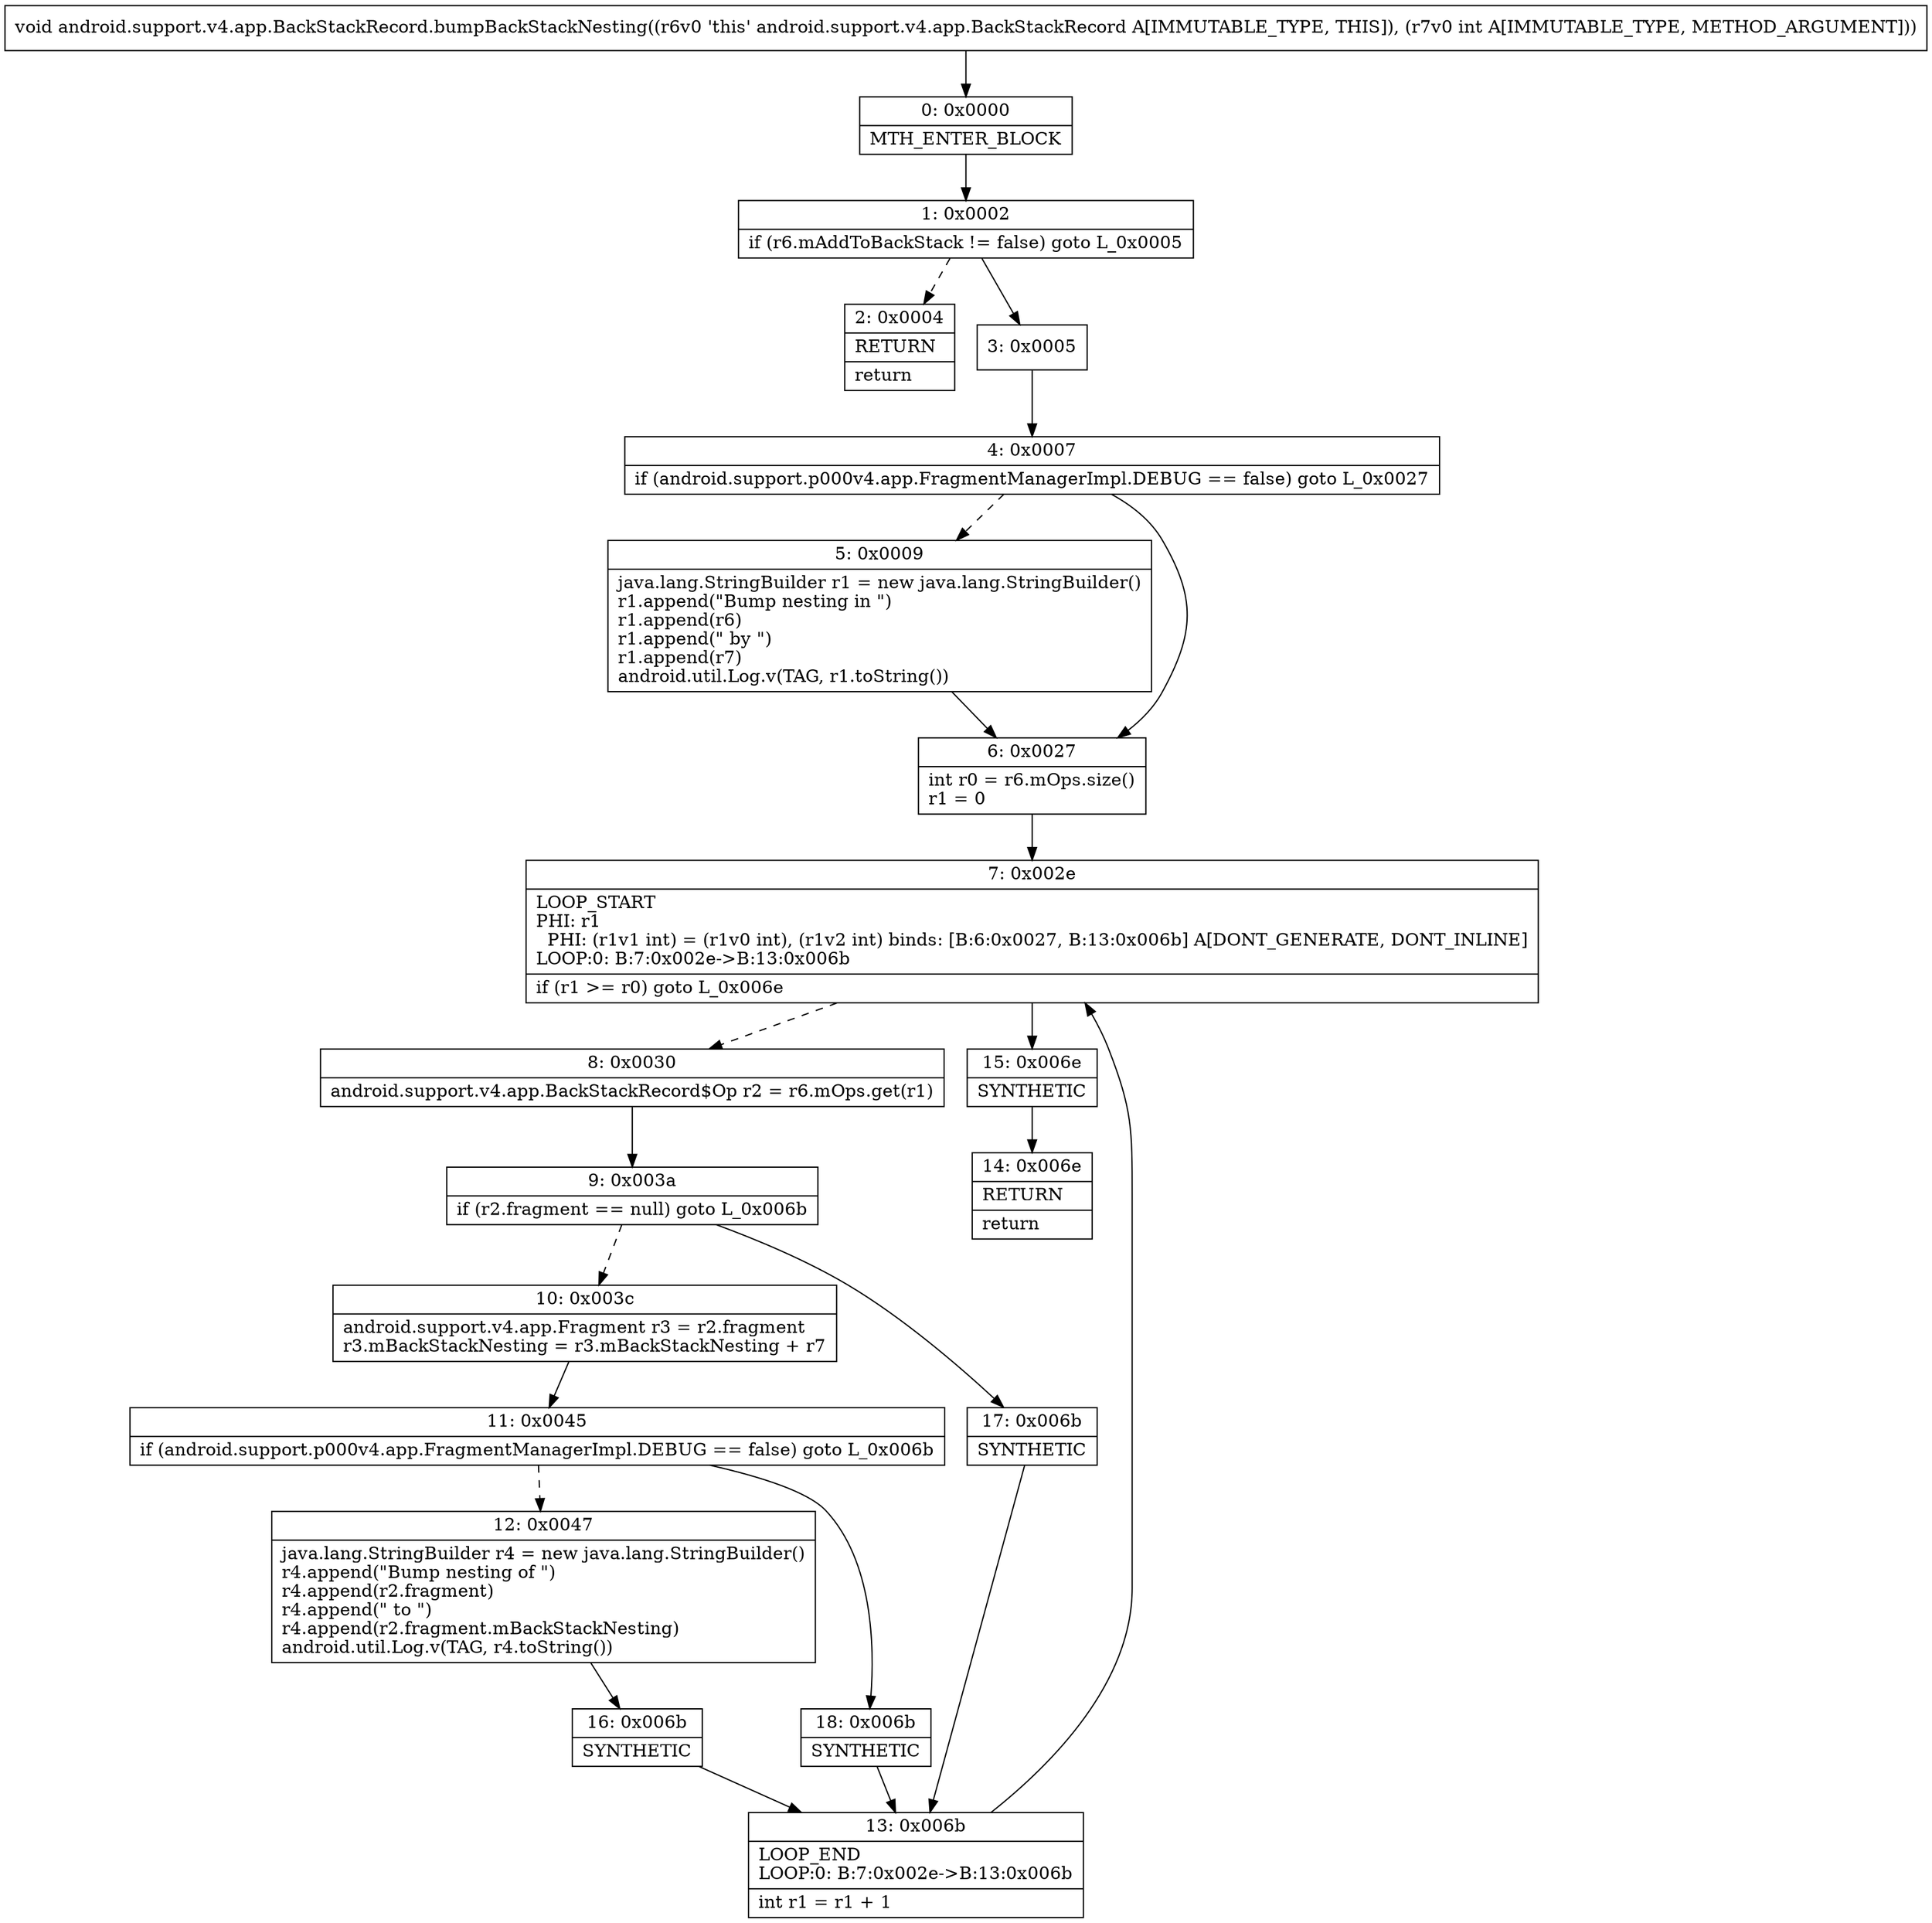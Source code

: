 digraph "CFG forandroid.support.v4.app.BackStackRecord.bumpBackStackNesting(I)V" {
Node_0 [shape=record,label="{0\:\ 0x0000|MTH_ENTER_BLOCK\l}"];
Node_1 [shape=record,label="{1\:\ 0x0002|if (r6.mAddToBackStack != false) goto L_0x0005\l}"];
Node_2 [shape=record,label="{2\:\ 0x0004|RETURN\l|return\l}"];
Node_3 [shape=record,label="{3\:\ 0x0005}"];
Node_4 [shape=record,label="{4\:\ 0x0007|if (android.support.p000v4.app.FragmentManagerImpl.DEBUG == false) goto L_0x0027\l}"];
Node_5 [shape=record,label="{5\:\ 0x0009|java.lang.StringBuilder r1 = new java.lang.StringBuilder()\lr1.append(\"Bump nesting in \")\lr1.append(r6)\lr1.append(\" by \")\lr1.append(r7)\landroid.util.Log.v(TAG, r1.toString())\l}"];
Node_6 [shape=record,label="{6\:\ 0x0027|int r0 = r6.mOps.size()\lr1 = 0\l}"];
Node_7 [shape=record,label="{7\:\ 0x002e|LOOP_START\lPHI: r1 \l  PHI: (r1v1 int) = (r1v0 int), (r1v2 int) binds: [B:6:0x0027, B:13:0x006b] A[DONT_GENERATE, DONT_INLINE]\lLOOP:0: B:7:0x002e\-\>B:13:0x006b\l|if (r1 \>= r0) goto L_0x006e\l}"];
Node_8 [shape=record,label="{8\:\ 0x0030|android.support.v4.app.BackStackRecord$Op r2 = r6.mOps.get(r1)\l}"];
Node_9 [shape=record,label="{9\:\ 0x003a|if (r2.fragment == null) goto L_0x006b\l}"];
Node_10 [shape=record,label="{10\:\ 0x003c|android.support.v4.app.Fragment r3 = r2.fragment\lr3.mBackStackNesting = r3.mBackStackNesting + r7\l}"];
Node_11 [shape=record,label="{11\:\ 0x0045|if (android.support.p000v4.app.FragmentManagerImpl.DEBUG == false) goto L_0x006b\l}"];
Node_12 [shape=record,label="{12\:\ 0x0047|java.lang.StringBuilder r4 = new java.lang.StringBuilder()\lr4.append(\"Bump nesting of \")\lr4.append(r2.fragment)\lr4.append(\" to \")\lr4.append(r2.fragment.mBackStackNesting)\landroid.util.Log.v(TAG, r4.toString())\l}"];
Node_13 [shape=record,label="{13\:\ 0x006b|LOOP_END\lLOOP:0: B:7:0x002e\-\>B:13:0x006b\l|int r1 = r1 + 1\l}"];
Node_14 [shape=record,label="{14\:\ 0x006e|RETURN\l|return\l}"];
Node_15 [shape=record,label="{15\:\ 0x006e|SYNTHETIC\l}"];
Node_16 [shape=record,label="{16\:\ 0x006b|SYNTHETIC\l}"];
Node_17 [shape=record,label="{17\:\ 0x006b|SYNTHETIC\l}"];
Node_18 [shape=record,label="{18\:\ 0x006b|SYNTHETIC\l}"];
MethodNode[shape=record,label="{void android.support.v4.app.BackStackRecord.bumpBackStackNesting((r6v0 'this' android.support.v4.app.BackStackRecord A[IMMUTABLE_TYPE, THIS]), (r7v0 int A[IMMUTABLE_TYPE, METHOD_ARGUMENT])) }"];
MethodNode -> Node_0;
Node_0 -> Node_1;
Node_1 -> Node_2[style=dashed];
Node_1 -> Node_3;
Node_3 -> Node_4;
Node_4 -> Node_5[style=dashed];
Node_4 -> Node_6;
Node_5 -> Node_6;
Node_6 -> Node_7;
Node_7 -> Node_8[style=dashed];
Node_7 -> Node_15;
Node_8 -> Node_9;
Node_9 -> Node_10[style=dashed];
Node_9 -> Node_17;
Node_10 -> Node_11;
Node_11 -> Node_12[style=dashed];
Node_11 -> Node_18;
Node_12 -> Node_16;
Node_13 -> Node_7;
Node_15 -> Node_14;
Node_16 -> Node_13;
Node_17 -> Node_13;
Node_18 -> Node_13;
}

